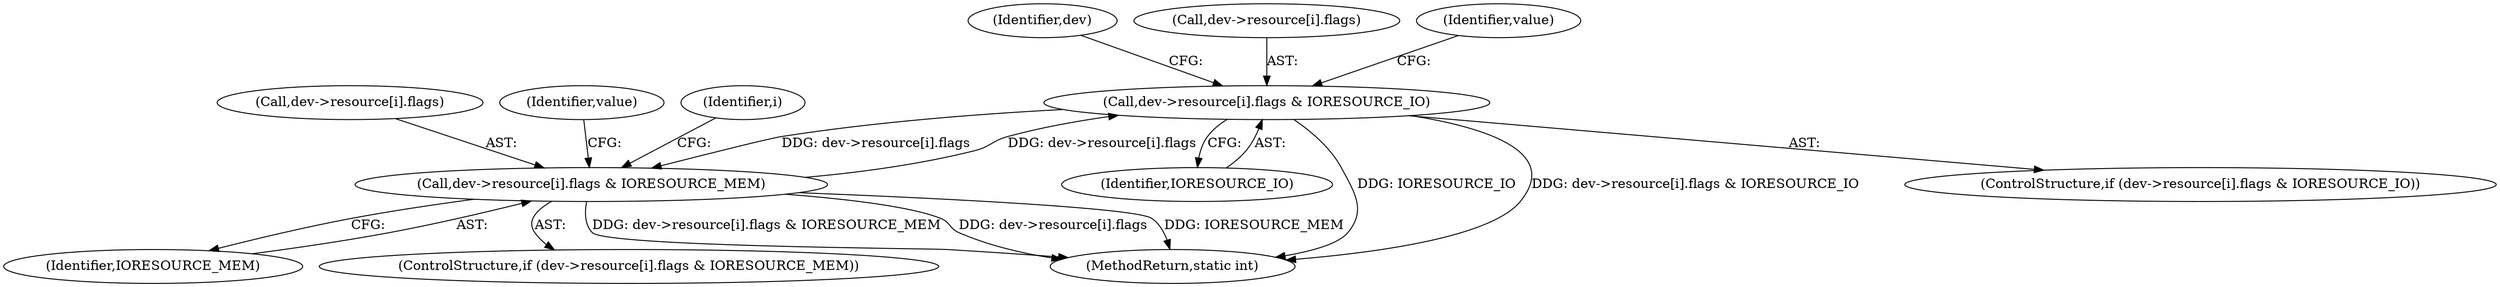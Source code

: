 digraph "1_linux_af6fc858a35b90e89ea7a7ee58e66628c55c776b@array" {
"1000132" [label="(Call,dev->resource[i].flags & IORESOURCE_IO)"];
"1000146" [label="(Call,dev->resource[i].flags & IORESOURCE_MEM)"];
"1000132" [label="(Call,dev->resource[i].flags & IORESOURCE_IO)"];
"1000147" [label="(Call,dev->resource[i].flags)"];
"1000131" [label="(ControlStructure,if (dev->resource[i].flags & IORESOURCE_IO))"];
"1000145" [label="(ControlStructure,if (dev->resource[i].flags & IORESOURCE_MEM))"];
"1000157" [label="(Identifier,value)"];
"1000150" [label="(Identifier,dev)"];
"1000133" [label="(Call,dev->resource[i].flags)"];
"1000129" [label="(Identifier,i)"];
"1000146" [label="(Call,dev->resource[i].flags & IORESOURCE_MEM)"];
"1000143" [label="(Identifier,value)"];
"1000140" [label="(Identifier,IORESOURCE_IO)"];
"1000161" [label="(MethodReturn,static int)"];
"1000154" [label="(Identifier,IORESOURCE_MEM)"];
"1000132" [label="(Call,dev->resource[i].flags & IORESOURCE_IO)"];
"1000132" -> "1000131"  [label="AST: "];
"1000132" -> "1000140"  [label="CFG: "];
"1000133" -> "1000132"  [label="AST: "];
"1000140" -> "1000132"  [label="AST: "];
"1000143" -> "1000132"  [label="CFG: "];
"1000150" -> "1000132"  [label="CFG: "];
"1000132" -> "1000161"  [label="DDG: IORESOURCE_IO"];
"1000132" -> "1000161"  [label="DDG: dev->resource[i].flags & IORESOURCE_IO"];
"1000146" -> "1000132"  [label="DDG: dev->resource[i].flags"];
"1000132" -> "1000146"  [label="DDG: dev->resource[i].flags"];
"1000146" -> "1000145"  [label="AST: "];
"1000146" -> "1000154"  [label="CFG: "];
"1000147" -> "1000146"  [label="AST: "];
"1000154" -> "1000146"  [label="AST: "];
"1000157" -> "1000146"  [label="CFG: "];
"1000129" -> "1000146"  [label="CFG: "];
"1000146" -> "1000161"  [label="DDG: IORESOURCE_MEM"];
"1000146" -> "1000161"  [label="DDG: dev->resource[i].flags & IORESOURCE_MEM"];
"1000146" -> "1000161"  [label="DDG: dev->resource[i].flags"];
}
